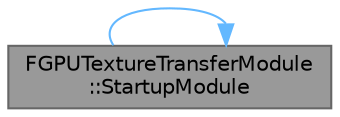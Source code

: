digraph "FGPUTextureTransferModule::StartupModule"
{
 // INTERACTIVE_SVG=YES
 // LATEX_PDF_SIZE
  bgcolor="transparent";
  edge [fontname=Helvetica,fontsize=10,labelfontname=Helvetica,labelfontsize=10];
  node [fontname=Helvetica,fontsize=10,shape=box,height=0.2,width=0.4];
  rankdir="LR";
  Node1 [id="Node000001",label="FGPUTextureTransferModule\l::StartupModule",height=0.2,width=0.4,color="gray40", fillcolor="grey60", style="filled", fontcolor="black",tooltip="Called right after the module DLL has been loaded and the module object has been created Load depende..."];
  Node1 -> Node1 [id="edge1_Node000001_Node000001",color="steelblue1",style="solid",tooltip=" "];
}
